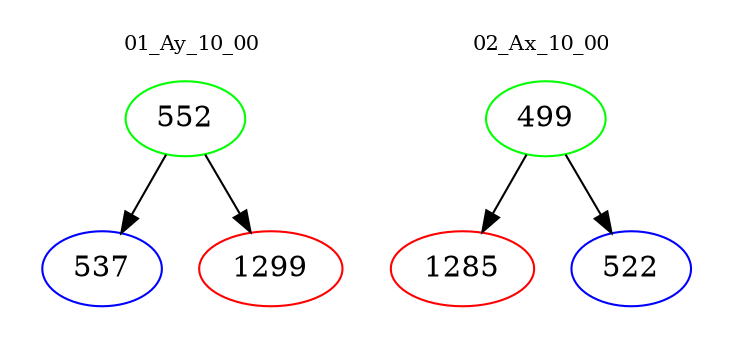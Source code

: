 digraph{
subgraph cluster_0 {
color = white
label = "01_Ay_10_00";
fontsize=10;
T0_552 [label="552", color="green"]
T0_552 -> T0_537 [color="black"]
T0_537 [label="537", color="blue"]
T0_552 -> T0_1299 [color="black"]
T0_1299 [label="1299", color="red"]
}
subgraph cluster_1 {
color = white
label = "02_Ax_10_00";
fontsize=10;
T1_499 [label="499", color="green"]
T1_499 -> T1_1285 [color="black"]
T1_1285 [label="1285", color="red"]
T1_499 -> T1_522 [color="black"]
T1_522 [label="522", color="blue"]
}
}
